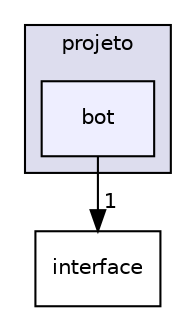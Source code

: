 digraph "/home/vac/Desktop/uMinho/periodo02/LI2PL7G6/projeto/bot" {
  compound=true
  node [ fontsize="10", fontname="Helvetica"];
  edge [ labelfontsize="10", labelfontname="Helvetica"];
  subgraph clusterdir_7e5d7e004b344f685f59d01929914aa0 {
    graph [ bgcolor="#ddddee", pencolor="black", label="projeto" fontname="Helvetica", fontsize="10", URL="dir_7e5d7e004b344f685f59d01929914aa0.html"]
  dir_7a9bf4d760dd128c8f8e9b96f7d1bfe5 [shape=box, label="bot", style="filled", fillcolor="#eeeeff", pencolor="black", URL="dir_7a9bf4d760dd128c8f8e9b96f7d1bfe5.html"];
  }
  dir_3924cb794333f3827dc4f454bbc6e9ca [shape=box label="interface" URL="dir_3924cb794333f3827dc4f454bbc6e9ca.html"];
  dir_7a9bf4d760dd128c8f8e9b96f7d1bfe5->dir_3924cb794333f3827dc4f454bbc6e9ca [headlabel="1", labeldistance=1.5 headhref="dir_000001_000003.html"];
}
